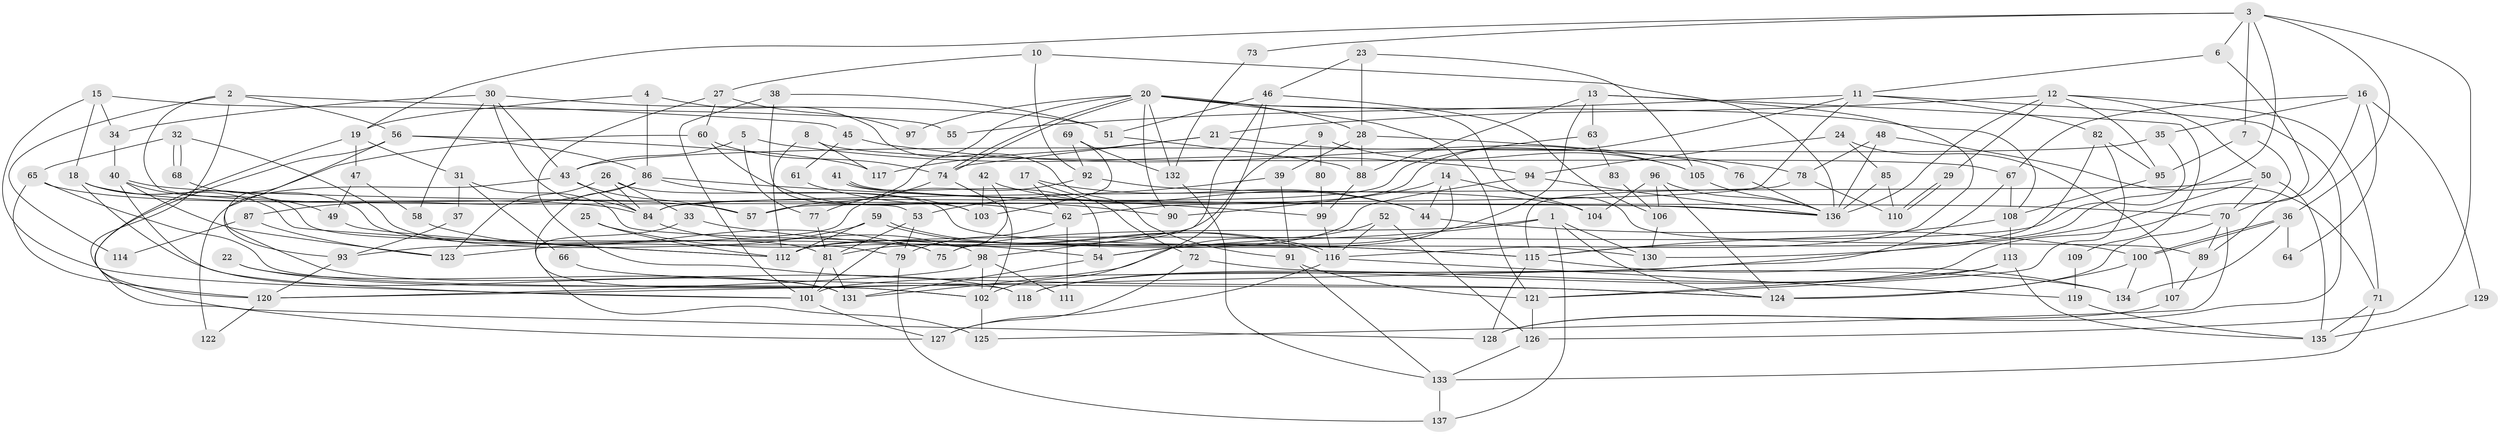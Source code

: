 // Generated by graph-tools (version 1.1) at 2025/15/03/09/25 04:15:13]
// undirected, 137 vertices, 274 edges
graph export_dot {
graph [start="1"]
  node [color=gray90,style=filled];
  1;
  2;
  3;
  4;
  5;
  6;
  7;
  8;
  9;
  10;
  11;
  12;
  13;
  14;
  15;
  16;
  17;
  18;
  19;
  20;
  21;
  22;
  23;
  24;
  25;
  26;
  27;
  28;
  29;
  30;
  31;
  32;
  33;
  34;
  35;
  36;
  37;
  38;
  39;
  40;
  41;
  42;
  43;
  44;
  45;
  46;
  47;
  48;
  49;
  50;
  51;
  52;
  53;
  54;
  55;
  56;
  57;
  58;
  59;
  60;
  61;
  62;
  63;
  64;
  65;
  66;
  67;
  68;
  69;
  70;
  71;
  72;
  73;
  74;
  75;
  76;
  77;
  78;
  79;
  80;
  81;
  82;
  83;
  84;
  85;
  86;
  87;
  88;
  89;
  90;
  91;
  92;
  93;
  94;
  95;
  96;
  97;
  98;
  99;
  100;
  101;
  102;
  103;
  104;
  105;
  106;
  107;
  108;
  109;
  110;
  111;
  112;
  113;
  114;
  115;
  116;
  117;
  118;
  119;
  120;
  121;
  122;
  123;
  124;
  125;
  126;
  127;
  128;
  129;
  130;
  131;
  132;
  133;
  134;
  135;
  136;
  137;
  1 -- 75;
  1 -- 124;
  1 -- 54;
  1 -- 130;
  1 -- 137;
  2 -- 120;
  2 -- 56;
  2 -- 45;
  2 -- 53;
  2 -- 114;
  3 -- 126;
  3 -- 36;
  3 -- 6;
  3 -- 7;
  3 -- 19;
  3 -- 73;
  3 -- 115;
  4 -- 91;
  4 -- 19;
  4 -- 86;
  5 -- 43;
  5 -- 94;
  5 -- 77;
  6 -- 11;
  6 -- 70;
  7 -- 95;
  7 -- 118;
  8 -- 117;
  8 -- 67;
  8 -- 112;
  9 -- 105;
  9 -- 81;
  9 -- 80;
  10 -- 27;
  10 -- 136;
  10 -- 92;
  11 -- 82;
  11 -- 128;
  11 -- 55;
  11 -- 57;
  11 -- 62;
  12 -- 95;
  12 -- 50;
  12 -- 21;
  12 -- 29;
  12 -- 71;
  12 -- 136;
  13 -- 116;
  13 -- 54;
  13 -- 63;
  13 -- 88;
  13 -- 109;
  14 -- 104;
  14 -- 75;
  14 -- 44;
  14 -- 90;
  15 -- 34;
  15 -- 101;
  15 -- 18;
  15 -- 55;
  16 -- 35;
  16 -- 89;
  16 -- 64;
  16 -- 67;
  16 -- 129;
  17 -- 72;
  17 -- 62;
  17 -- 44;
  18 -- 57;
  18 -- 75;
  18 -- 112;
  18 -- 131;
  19 -- 127;
  19 -- 31;
  19 -- 47;
  20 -- 74;
  20 -- 74;
  20 -- 108;
  20 -- 28;
  20 -- 57;
  20 -- 89;
  20 -- 90;
  20 -- 97;
  20 -- 121;
  20 -- 132;
  21 -- 105;
  21 -- 74;
  21 -- 117;
  22 -- 102;
  22 -- 131;
  23 -- 28;
  23 -- 46;
  23 -- 105;
  24 -- 94;
  24 -- 107;
  24 -- 85;
  25 -- 112;
  25 -- 54;
  26 -- 84;
  26 -- 130;
  26 -- 33;
  26 -- 123;
  27 -- 124;
  27 -- 60;
  27 -- 97;
  28 -- 88;
  28 -- 39;
  28 -- 76;
  29 -- 110;
  29 -- 110;
  30 -- 43;
  30 -- 84;
  30 -- 34;
  30 -- 51;
  30 -- 58;
  31 -- 115;
  31 -- 37;
  31 -- 66;
  32 -- 68;
  32 -- 68;
  32 -- 65;
  32 -- 79;
  33 -- 115;
  33 -- 125;
  34 -- 40;
  35 -- 112;
  35 -- 43;
  36 -- 100;
  36 -- 100;
  36 -- 134;
  36 -- 64;
  37 -- 93;
  38 -- 51;
  38 -- 103;
  38 -- 101;
  39 -- 53;
  39 -- 91;
  40 -- 123;
  40 -- 70;
  40 -- 49;
  40 -- 101;
  41 -- 54;
  41 -- 136;
  41 -- 136;
  42 -- 101;
  42 -- 44;
  42 -- 103;
  43 -- 84;
  43 -- 57;
  43 -- 122;
  44 -- 100;
  45 -- 78;
  45 -- 61;
  46 -- 51;
  46 -- 102;
  46 -- 98;
  46 -- 106;
  47 -- 49;
  47 -- 58;
  48 -- 136;
  48 -- 71;
  48 -- 78;
  49 -- 112;
  50 -- 135;
  50 -- 130;
  50 -- 70;
  50 -- 84;
  51 -- 88;
  52 -- 131;
  52 -- 126;
  52 -- 116;
  53 -- 81;
  53 -- 79;
  54 -- 131;
  56 -- 93;
  56 -- 86;
  56 -- 117;
  56 -- 128;
  58 -- 75;
  59 -- 116;
  59 -- 116;
  59 -- 112;
  59 -- 123;
  60 -- 74;
  60 -- 62;
  60 -- 118;
  61 -- 90;
  62 -- 79;
  62 -- 111;
  63 -- 84;
  63 -- 83;
  65 -- 102;
  65 -- 84;
  65 -- 120;
  66 -- 124;
  67 -- 101;
  67 -- 108;
  68 -- 81;
  69 -- 132;
  69 -- 103;
  69 -- 92;
  70 -- 89;
  70 -- 124;
  70 -- 125;
  71 -- 133;
  71 -- 135;
  72 -- 127;
  72 -- 134;
  73 -- 132;
  74 -- 77;
  74 -- 102;
  76 -- 136;
  77 -- 81;
  78 -- 110;
  78 -- 115;
  79 -- 137;
  80 -- 99;
  81 -- 101;
  81 -- 131;
  82 -- 120;
  82 -- 121;
  82 -- 95;
  83 -- 106;
  84 -- 98;
  85 -- 136;
  85 -- 110;
  86 -- 118;
  86 -- 87;
  86 -- 99;
  86 -- 103;
  87 -- 123;
  87 -- 114;
  88 -- 99;
  89 -- 107;
  91 -- 121;
  91 -- 133;
  92 -- 93;
  92 -- 104;
  93 -- 120;
  94 -- 112;
  94 -- 136;
  95 -- 108;
  96 -- 124;
  96 -- 136;
  96 -- 104;
  96 -- 106;
  98 -- 102;
  98 -- 111;
  98 -- 120;
  99 -- 116;
  100 -- 124;
  100 -- 134;
  101 -- 127;
  102 -- 125;
  105 -- 136;
  106 -- 130;
  107 -- 128;
  108 -- 115;
  108 -- 113;
  109 -- 119;
  113 -- 118;
  113 -- 121;
  113 -- 135;
  115 -- 128;
  115 -- 134;
  116 -- 119;
  116 -- 127;
  119 -- 135;
  120 -- 122;
  121 -- 126;
  126 -- 133;
  129 -- 135;
  132 -- 133;
  133 -- 137;
}
